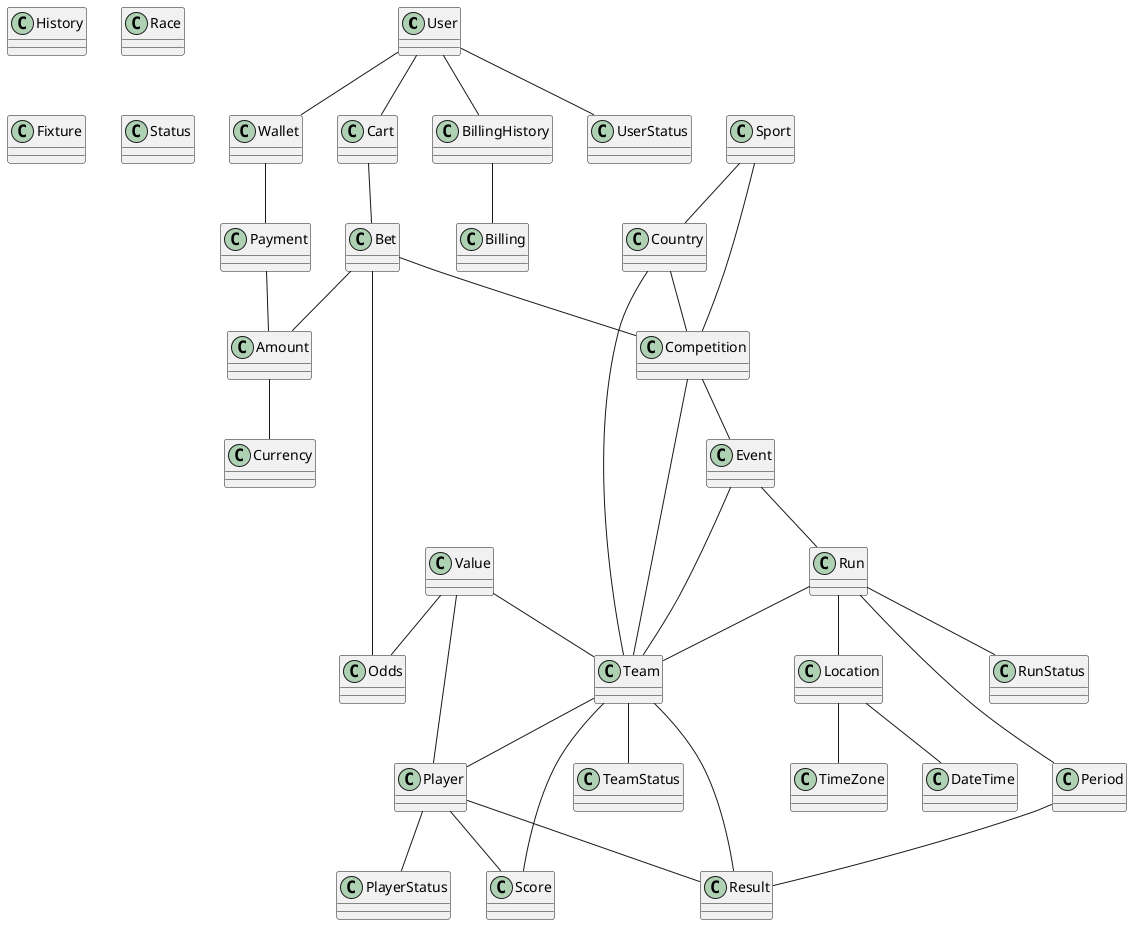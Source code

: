 @startuml parisportif5
User -- Wallet
User -- Cart
User -- UserStatus
User -- BillingHistory
BillingHistory -- Billing
Amount -- Currency
Cart -- Bet
Bet -- Amount
Bet -- Odds
Bet -- Competition
Sport -- Competition
Country -- Competition
Wallet -- Payment
Payment -- Amount
Competition -- Event
Event -- Run
Run -- RunStatus
Run -- Location
Team -- Result
Period -- Result
Player -- Score
Location -- TimeZone
Location -- DateTime
Run -- Period
Run -- Team
Team -- Player
Team -- TeamStatus
Player -- PlayerStatus
Country -- Team
Competition -- Team
Event -- Team
Score -- Team
Player -- Result
Value -- Odds
Value -- Team
Value -- Player
Sport -- Country
class User
class Wallet
class Currency
class Cart
class Bet
class Odds
class Amount
class Payment
class Billing
class History
class Location
class Sport
class Country
class Competition
class Event
class Race
class Fixture
class DateTime
class Period
class Score
class Result
class Status
class PlayerStatus
class Player
class Team
class Value
@enduml